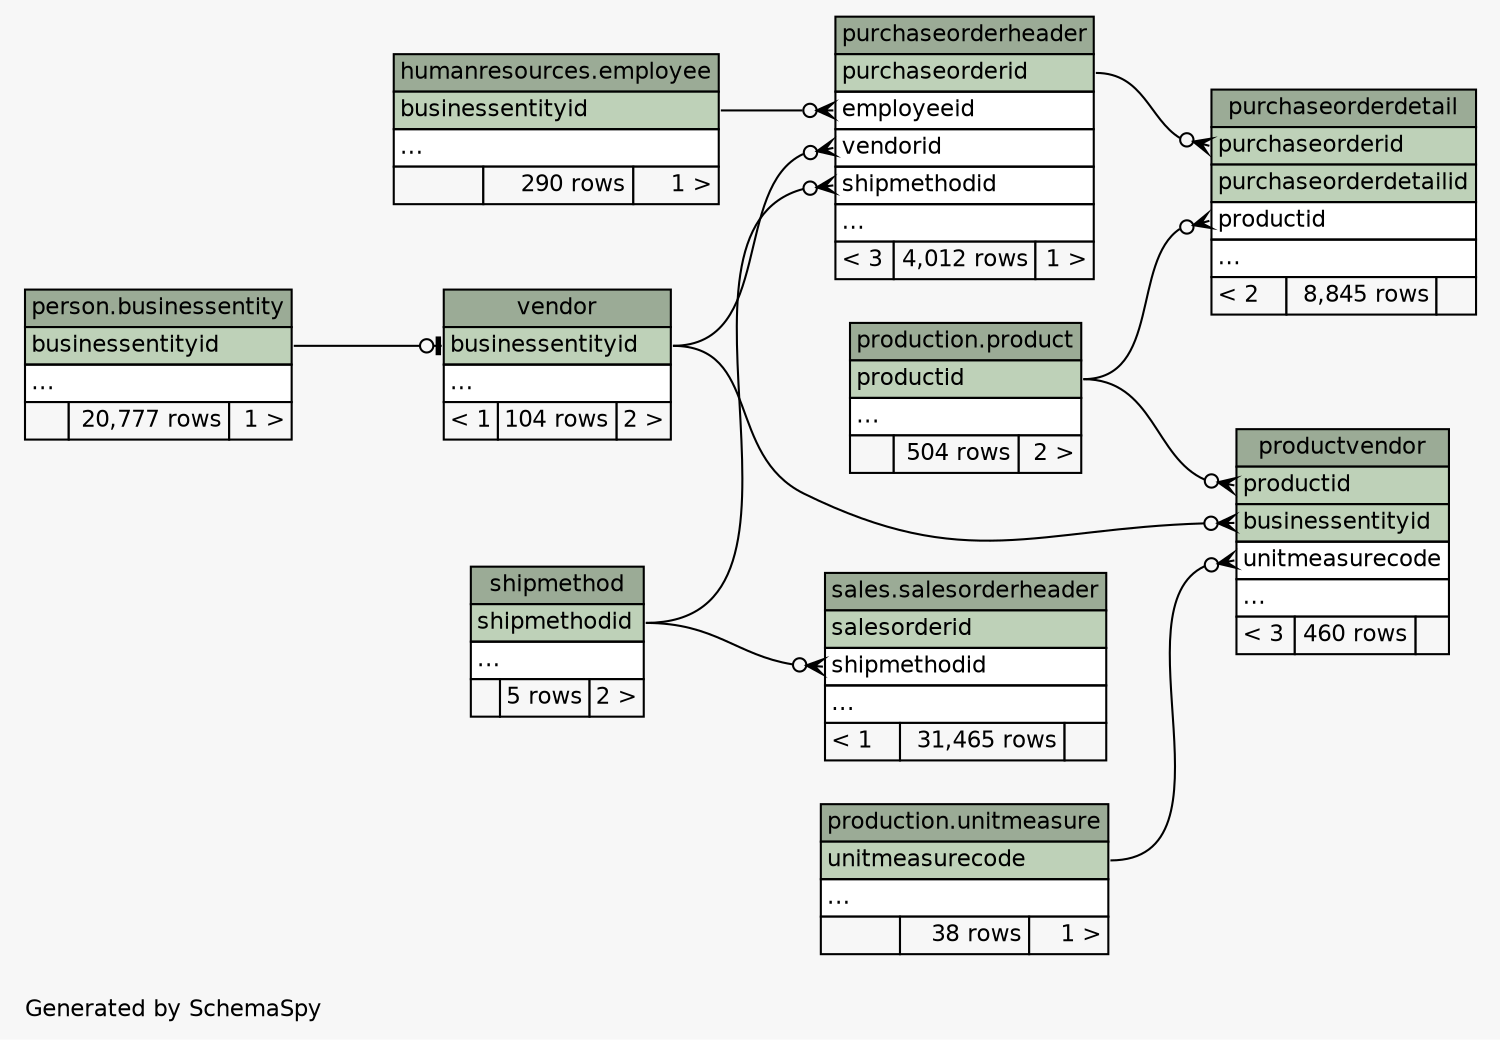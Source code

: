 // dot 2.40.1 on Linux 5.4.0-80-generic
// SchemaSpy rev 590
digraph "compactRelationshipsDiagram" {
  graph [
    rankdir="RL"
    bgcolor="#f7f7f7"
    label="\nGenerated by SchemaSpy"
    labeljust="l"
    nodesep="0.18"
    ranksep="0.46"
    fontname="Helvetica"
    fontsize="11"
  ];
  node [
    fontname="Helvetica"
    fontsize="11"
    shape="plaintext"
  ];
  edge [
    arrowsize="0.8"
  ];
  "person.businessentity" [
    label=<
    <TABLE BORDER="0" CELLBORDER="1" CELLSPACING="0" BGCOLOR="#ffffff">
      <TR><TD COLSPAN="3" BGCOLOR="#9bab96" ALIGN="CENTER">person.businessentity</TD></TR>
      <TR><TD PORT="businessentityid" COLSPAN="3" BGCOLOR="#bed1b8" ALIGN="LEFT">businessentityid</TD></TR>
      <TR><TD PORT="elipses" COLSPAN="3" ALIGN="LEFT">...</TD></TR>
      <TR><TD ALIGN="LEFT" BGCOLOR="#f7f7f7">  </TD><TD ALIGN="RIGHT" BGCOLOR="#f7f7f7">20,777 rows</TD><TD ALIGN="RIGHT" BGCOLOR="#f7f7f7">1 &gt;</TD></TR>
    </TABLE>>
    tooltip="person.businessentity"
  ];
  "humanresources.employee" [
    label=<
    <TABLE BORDER="0" CELLBORDER="1" CELLSPACING="0" BGCOLOR="#ffffff">
      <TR><TD COLSPAN="3" BGCOLOR="#9bab96" ALIGN="CENTER">humanresources.employee</TD></TR>
      <TR><TD PORT="businessentityid" COLSPAN="3" BGCOLOR="#bed1b8" ALIGN="LEFT">businessentityid</TD></TR>
      <TR><TD PORT="elipses" COLSPAN="3" ALIGN="LEFT">...</TD></TR>
      <TR><TD ALIGN="LEFT" BGCOLOR="#f7f7f7">  </TD><TD ALIGN="RIGHT" BGCOLOR="#f7f7f7">290 rows</TD><TD ALIGN="RIGHT" BGCOLOR="#f7f7f7">1 &gt;</TD></TR>
    </TABLE>>
    tooltip="humanresources.employee"
  ];
  "production.product" [
    label=<
    <TABLE BORDER="0" CELLBORDER="1" CELLSPACING="0" BGCOLOR="#ffffff">
      <TR><TD COLSPAN="3" BGCOLOR="#9bab96" ALIGN="CENTER">production.product</TD></TR>
      <TR><TD PORT="productid" COLSPAN="3" BGCOLOR="#bed1b8" ALIGN="LEFT">productid</TD></TR>
      <TR><TD PORT="elipses" COLSPAN="3" ALIGN="LEFT">...</TD></TR>
      <TR><TD ALIGN="LEFT" BGCOLOR="#f7f7f7">  </TD><TD ALIGN="RIGHT" BGCOLOR="#f7f7f7">504 rows</TD><TD ALIGN="RIGHT" BGCOLOR="#f7f7f7">2 &gt;</TD></TR>
    </TABLE>>
    tooltip="production.product"
  ];
  "productvendor" [
    label=<
    <TABLE BORDER="0" CELLBORDER="1" CELLSPACING="0" BGCOLOR="#ffffff">
      <TR><TD COLSPAN="3" BGCOLOR="#9bab96" ALIGN="CENTER">productvendor</TD></TR>
      <TR><TD PORT="productid" COLSPAN="3" BGCOLOR="#bed1b8" ALIGN="LEFT">productid</TD></TR>
      <TR><TD PORT="businessentityid" COLSPAN="3" BGCOLOR="#bed1b8" ALIGN="LEFT">businessentityid</TD></TR>
      <TR><TD PORT="unitmeasurecode" COLSPAN="3" ALIGN="LEFT">unitmeasurecode</TD></TR>
      <TR><TD PORT="elipses" COLSPAN="3" ALIGN="LEFT">...</TD></TR>
      <TR><TD ALIGN="LEFT" BGCOLOR="#f7f7f7">&lt; 3</TD><TD ALIGN="RIGHT" BGCOLOR="#f7f7f7">460 rows</TD><TD ALIGN="RIGHT" BGCOLOR="#f7f7f7">  </TD></TR>
    </TABLE>>
    URL="tables/productvendor.html"
    tooltip="productvendor"
  ];
  "purchaseorderdetail" [
    label=<
    <TABLE BORDER="0" CELLBORDER="1" CELLSPACING="0" BGCOLOR="#ffffff">
      <TR><TD COLSPAN="3" BGCOLOR="#9bab96" ALIGN="CENTER">purchaseorderdetail</TD></TR>
      <TR><TD PORT="purchaseorderid" COLSPAN="3" BGCOLOR="#bed1b8" ALIGN="LEFT">purchaseorderid</TD></TR>
      <TR><TD PORT="purchaseorderdetailid" COLSPAN="3" BGCOLOR="#bed1b8" ALIGN="LEFT">purchaseorderdetailid</TD></TR>
      <TR><TD PORT="productid" COLSPAN="3" ALIGN="LEFT">productid</TD></TR>
      <TR><TD PORT="elipses" COLSPAN="3" ALIGN="LEFT">...</TD></TR>
      <TR><TD ALIGN="LEFT" BGCOLOR="#f7f7f7">&lt; 2</TD><TD ALIGN="RIGHT" BGCOLOR="#f7f7f7">8,845 rows</TD><TD ALIGN="RIGHT" BGCOLOR="#f7f7f7">  </TD></TR>
    </TABLE>>
    URL="tables/purchaseorderdetail.html"
    tooltip="purchaseorderdetail"
  ];
  "purchaseorderheader" [
    label=<
    <TABLE BORDER="0" CELLBORDER="1" CELLSPACING="0" BGCOLOR="#ffffff">
      <TR><TD COLSPAN="3" BGCOLOR="#9bab96" ALIGN="CENTER">purchaseorderheader</TD></TR>
      <TR><TD PORT="purchaseorderid" COLSPAN="3" BGCOLOR="#bed1b8" ALIGN="LEFT">purchaseorderid</TD></TR>
      <TR><TD PORT="employeeid" COLSPAN="3" ALIGN="LEFT">employeeid</TD></TR>
      <TR><TD PORT="vendorid" COLSPAN="3" ALIGN="LEFT">vendorid</TD></TR>
      <TR><TD PORT="shipmethodid" COLSPAN="3" ALIGN="LEFT">shipmethodid</TD></TR>
      <TR><TD PORT="elipses" COLSPAN="3" ALIGN="LEFT">...</TD></TR>
      <TR><TD ALIGN="LEFT" BGCOLOR="#f7f7f7">&lt; 3</TD><TD ALIGN="RIGHT" BGCOLOR="#f7f7f7">4,012 rows</TD><TD ALIGN="RIGHT" BGCOLOR="#f7f7f7">1 &gt;</TD></TR>
    </TABLE>>
    URL="tables/purchaseorderheader.html"
    tooltip="purchaseorderheader"
  ];
  "sales.salesorderheader" [
    label=<
    <TABLE BORDER="0" CELLBORDER="1" CELLSPACING="0" BGCOLOR="#ffffff">
      <TR><TD COLSPAN="3" BGCOLOR="#9bab96" ALIGN="CENTER">sales.salesorderheader</TD></TR>
      <TR><TD PORT="salesorderid" COLSPAN="3" BGCOLOR="#bed1b8" ALIGN="LEFT">salesorderid</TD></TR>
      <TR><TD PORT="shipmethodid" COLSPAN="3" ALIGN="LEFT">shipmethodid</TD></TR>
      <TR><TD PORT="elipses" COLSPAN="3" ALIGN="LEFT">...</TD></TR>
      <TR><TD ALIGN="LEFT" BGCOLOR="#f7f7f7">&lt; 1</TD><TD ALIGN="RIGHT" BGCOLOR="#f7f7f7">31,465 rows</TD><TD ALIGN="RIGHT" BGCOLOR="#f7f7f7">  </TD></TR>
    </TABLE>>
    tooltip="sales.salesorderheader"
  ];
  "shipmethod" [
    label=<
    <TABLE BORDER="0" CELLBORDER="1" CELLSPACING="0" BGCOLOR="#ffffff">
      <TR><TD COLSPAN="3" BGCOLOR="#9bab96" ALIGN="CENTER">shipmethod</TD></TR>
      <TR><TD PORT="shipmethodid" COLSPAN="3" BGCOLOR="#bed1b8" ALIGN="LEFT">shipmethodid</TD></TR>
      <TR><TD PORT="elipses" COLSPAN="3" ALIGN="LEFT">...</TD></TR>
      <TR><TD ALIGN="LEFT" BGCOLOR="#f7f7f7">  </TD><TD ALIGN="RIGHT" BGCOLOR="#f7f7f7">5 rows</TD><TD ALIGN="RIGHT" BGCOLOR="#f7f7f7">2 &gt;</TD></TR>
    </TABLE>>
    URL="tables/shipmethod.html"
    tooltip="shipmethod"
  ];
  "production.unitmeasure" [
    label=<
    <TABLE BORDER="0" CELLBORDER="1" CELLSPACING="0" BGCOLOR="#ffffff">
      <TR><TD COLSPAN="3" BGCOLOR="#9bab96" ALIGN="CENTER">production.unitmeasure</TD></TR>
      <TR><TD PORT="unitmeasurecode" COLSPAN="3" BGCOLOR="#bed1b8" ALIGN="LEFT">unitmeasurecode</TD></TR>
      <TR><TD PORT="elipses" COLSPAN="3" ALIGN="LEFT">...</TD></TR>
      <TR><TD ALIGN="LEFT" BGCOLOR="#f7f7f7">  </TD><TD ALIGN="RIGHT" BGCOLOR="#f7f7f7">38 rows</TD><TD ALIGN="RIGHT" BGCOLOR="#f7f7f7">1 &gt;</TD></TR>
    </TABLE>>
    tooltip="production.unitmeasure"
  ];
  "vendor" [
    label=<
    <TABLE BORDER="0" CELLBORDER="1" CELLSPACING="0" BGCOLOR="#ffffff">
      <TR><TD COLSPAN="3" BGCOLOR="#9bab96" ALIGN="CENTER">vendor</TD></TR>
      <TR><TD PORT="businessentityid" COLSPAN="3" BGCOLOR="#bed1b8" ALIGN="LEFT">businessentityid</TD></TR>
      <TR><TD PORT="elipses" COLSPAN="3" ALIGN="LEFT">...</TD></TR>
      <TR><TD ALIGN="LEFT" BGCOLOR="#f7f7f7">&lt; 1</TD><TD ALIGN="RIGHT" BGCOLOR="#f7f7f7">104 rows</TD><TD ALIGN="RIGHT" BGCOLOR="#f7f7f7">2 &gt;</TD></TR>
    </TABLE>>
    URL="tables/vendor.html"
    tooltip="vendor"
  ];
  "productvendor":"businessentityid":w -> "vendor":"businessentityid":e [arrowhead=none dir=back arrowtail=crowodot];
  "productvendor":"productid":w -> "production.product":"productid":e [arrowhead=none dir=back arrowtail=crowodot];
  "productvendor":"unitmeasurecode":w -> "production.unitmeasure":"unitmeasurecode":e [arrowhead=none dir=back arrowtail=crowodot];
  "purchaseorderdetail":"productid":w -> "production.product":"productid":e [arrowhead=none dir=back arrowtail=crowodot];
  "purchaseorderdetail":"purchaseorderid":w -> "purchaseorderheader":"purchaseorderid":e [arrowhead=none dir=back arrowtail=crowodot];
  "purchaseorderheader":"employeeid":w -> "humanresources.employee":"businessentityid":e [arrowhead=none dir=back arrowtail=crowodot];
  "purchaseorderheader":"shipmethodid":w -> "shipmethod":"shipmethodid":e [arrowhead=none dir=back arrowtail=crowodot];
  "purchaseorderheader":"vendorid":w -> "vendor":"businessentityid":e [arrowhead=none dir=back arrowtail=crowodot];
  "sales.salesorderheader":"shipmethodid":w -> "shipmethod":"shipmethodid":e [arrowhead=none dir=back arrowtail=crowodot];
  "vendor":"businessentityid":w -> "person.businessentity":"businessentityid":e [arrowhead=none dir=back arrowtail=teeodot];
}
